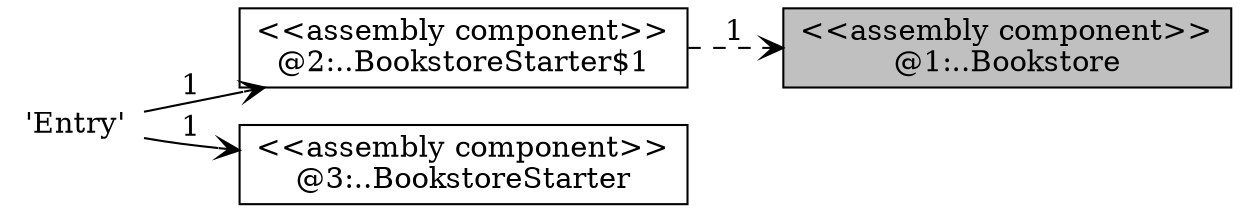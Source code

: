 digraph G {
 rankdir=LR;
"depNode_0" [label="'Entry'",shape="none"]

"depNode_1" [label="<<assembly component>>\n@1:..Bookstore",shape="box",style="filled",color="#000000",fillcolor="gray"]

"depNode_2" [label="<<assembly component>>\n@2:..BookstoreStarter$1",shape="box",style="filled",color="#000000",fillcolor="white"]

"depNode_3" [label="<<assembly component>>\n@3:..BookstoreStarter",shape="box",style="filled",color="#000000",fillcolor="white"]

depNode_0->depNode_2[label=1, style="solid", arrowhead="open", color="#000000"]
depNode_0->depNode_3[label=1, style="solid", arrowhead="open", color="#000000"]
depNode_2->depNode_1[label=1, style="dashed", arrowhead="open", color="#000000"]
}
